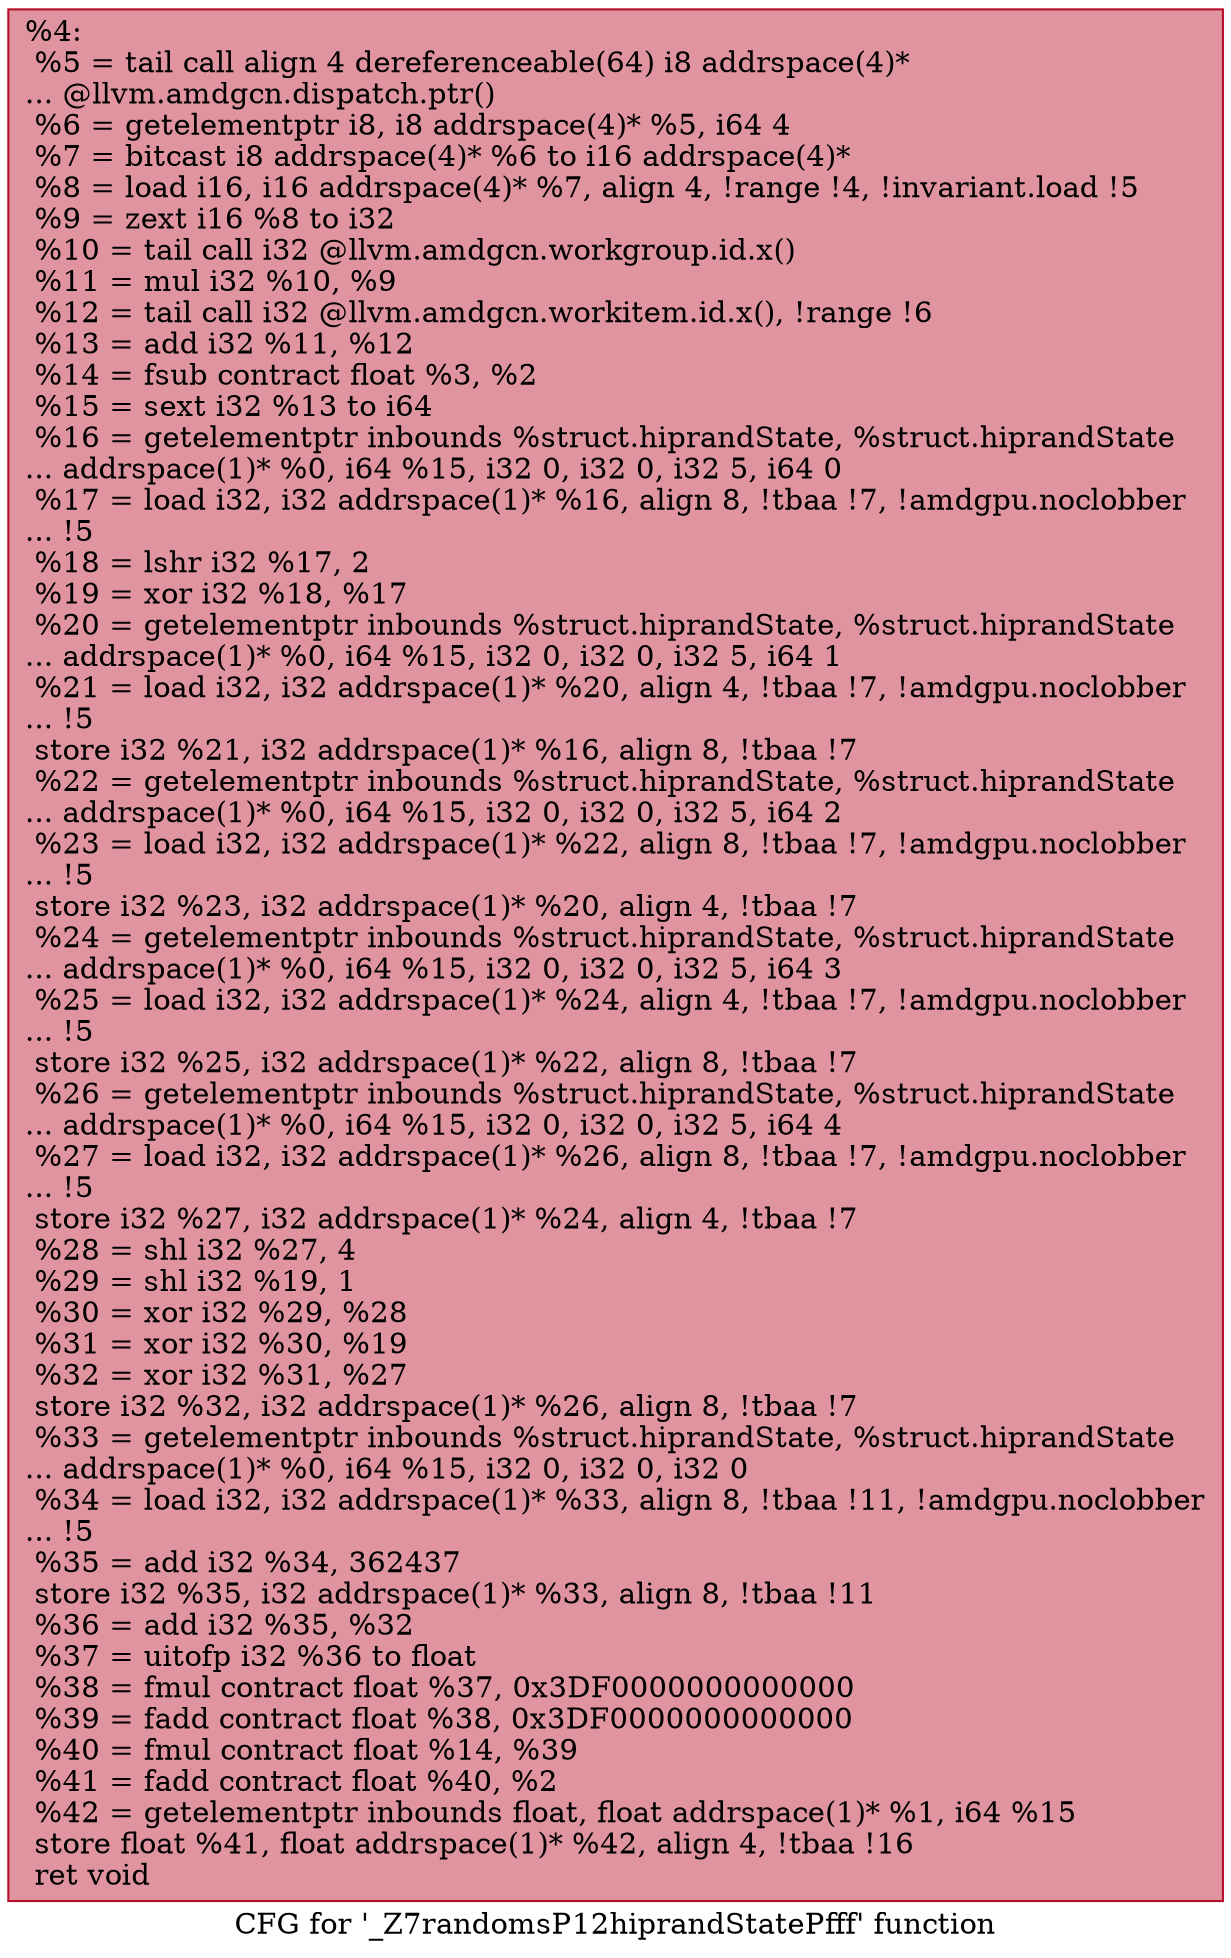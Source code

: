 digraph "CFG for '_Z7randomsP12hiprandStatePfff' function" {
	label="CFG for '_Z7randomsP12hiprandStatePfff' function";

	Node0x5cc8240 [shape=record,color="#b70d28ff", style=filled, fillcolor="#b70d2870",label="{%4:\l  %5 = tail call align 4 dereferenceable(64) i8 addrspace(4)*\l... @llvm.amdgcn.dispatch.ptr()\l  %6 = getelementptr i8, i8 addrspace(4)* %5, i64 4\l  %7 = bitcast i8 addrspace(4)* %6 to i16 addrspace(4)*\l  %8 = load i16, i16 addrspace(4)* %7, align 4, !range !4, !invariant.load !5\l  %9 = zext i16 %8 to i32\l  %10 = tail call i32 @llvm.amdgcn.workgroup.id.x()\l  %11 = mul i32 %10, %9\l  %12 = tail call i32 @llvm.amdgcn.workitem.id.x(), !range !6\l  %13 = add i32 %11, %12\l  %14 = fsub contract float %3, %2\l  %15 = sext i32 %13 to i64\l  %16 = getelementptr inbounds %struct.hiprandState, %struct.hiprandState\l... addrspace(1)* %0, i64 %15, i32 0, i32 0, i32 5, i64 0\l  %17 = load i32, i32 addrspace(1)* %16, align 8, !tbaa !7, !amdgpu.noclobber\l... !5\l  %18 = lshr i32 %17, 2\l  %19 = xor i32 %18, %17\l  %20 = getelementptr inbounds %struct.hiprandState, %struct.hiprandState\l... addrspace(1)* %0, i64 %15, i32 0, i32 0, i32 5, i64 1\l  %21 = load i32, i32 addrspace(1)* %20, align 4, !tbaa !7, !amdgpu.noclobber\l... !5\l  store i32 %21, i32 addrspace(1)* %16, align 8, !tbaa !7\l  %22 = getelementptr inbounds %struct.hiprandState, %struct.hiprandState\l... addrspace(1)* %0, i64 %15, i32 0, i32 0, i32 5, i64 2\l  %23 = load i32, i32 addrspace(1)* %22, align 8, !tbaa !7, !amdgpu.noclobber\l... !5\l  store i32 %23, i32 addrspace(1)* %20, align 4, !tbaa !7\l  %24 = getelementptr inbounds %struct.hiprandState, %struct.hiprandState\l... addrspace(1)* %0, i64 %15, i32 0, i32 0, i32 5, i64 3\l  %25 = load i32, i32 addrspace(1)* %24, align 4, !tbaa !7, !amdgpu.noclobber\l... !5\l  store i32 %25, i32 addrspace(1)* %22, align 8, !tbaa !7\l  %26 = getelementptr inbounds %struct.hiprandState, %struct.hiprandState\l... addrspace(1)* %0, i64 %15, i32 0, i32 0, i32 5, i64 4\l  %27 = load i32, i32 addrspace(1)* %26, align 8, !tbaa !7, !amdgpu.noclobber\l... !5\l  store i32 %27, i32 addrspace(1)* %24, align 4, !tbaa !7\l  %28 = shl i32 %27, 4\l  %29 = shl i32 %19, 1\l  %30 = xor i32 %29, %28\l  %31 = xor i32 %30, %19\l  %32 = xor i32 %31, %27\l  store i32 %32, i32 addrspace(1)* %26, align 8, !tbaa !7\l  %33 = getelementptr inbounds %struct.hiprandState, %struct.hiprandState\l... addrspace(1)* %0, i64 %15, i32 0, i32 0, i32 0\l  %34 = load i32, i32 addrspace(1)* %33, align 8, !tbaa !11, !amdgpu.noclobber\l... !5\l  %35 = add i32 %34, 362437\l  store i32 %35, i32 addrspace(1)* %33, align 8, !tbaa !11\l  %36 = add i32 %35, %32\l  %37 = uitofp i32 %36 to float\l  %38 = fmul contract float %37, 0x3DF0000000000000\l  %39 = fadd contract float %38, 0x3DF0000000000000\l  %40 = fmul contract float %14, %39\l  %41 = fadd contract float %40, %2\l  %42 = getelementptr inbounds float, float addrspace(1)* %1, i64 %15\l  store float %41, float addrspace(1)* %42, align 4, !tbaa !16\l  ret void\l}"];
}
